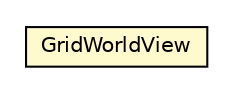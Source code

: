 #!/usr/local/bin/dot
#
# Class diagram 
# Generated by UMLGraph version R5_6 (http://www.umlgraph.org/)
#

digraph G {
	edge [fontname="Helvetica",fontsize=10,labelfontname="Helvetica",labelfontsize=10];
	node [fontname="Helvetica",fontsize=10,shape=plaintext];
	nodesep=0.25;
	ranksep=0.5;
	// jason.environment.grid.GridWorldView
	c30992 [label=<<table title="jason.environment.grid.GridWorldView" border="0" cellborder="1" cellspacing="0" cellpadding="2" port="p" bgcolor="lemonChiffon" href="./GridWorldView.html">
		<tr><td><table border="0" cellspacing="0" cellpadding="1">
<tr><td align="center" balign="center"> GridWorldView </td></tr>
		</table></td></tr>
		</table>>, URL="./GridWorldView.html", fontname="Helvetica", fontcolor="black", fontsize=10.0];
}

